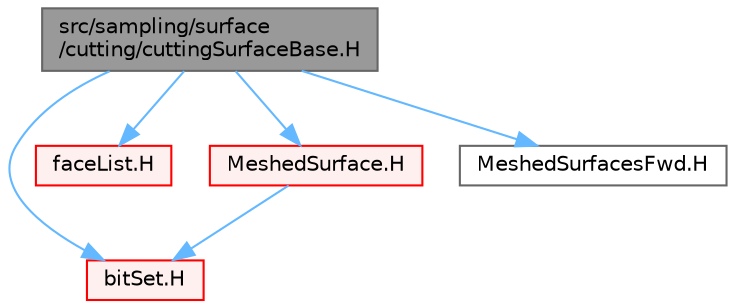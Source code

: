 digraph "src/sampling/surface/cutting/cuttingSurfaceBase.H"
{
 // LATEX_PDF_SIZE
  bgcolor="transparent";
  edge [fontname=Helvetica,fontsize=10,labelfontname=Helvetica,labelfontsize=10];
  node [fontname=Helvetica,fontsize=10,shape=box,height=0.2,width=0.4];
  Node1 [id="Node000001",label="src/sampling/surface\l/cutting/cuttingSurfaceBase.H",height=0.2,width=0.4,color="gray40", fillcolor="grey60", style="filled", fontcolor="black",tooltip=" "];
  Node1 -> Node2 [id="edge1_Node000001_Node000002",color="steelblue1",style="solid",tooltip=" "];
  Node2 [id="Node000002",label="bitSet.H",height=0.2,width=0.4,color="red", fillcolor="#FFF0F0", style="filled",URL="$bitSet_8H.html",tooltip=" "];
  Node1 -> Node123 [id="edge2_Node000001_Node000123",color="steelblue1",style="solid",tooltip=" "];
  Node123 [id="Node000123",label="faceList.H",height=0.2,width=0.4,color="red", fillcolor="#FFF0F0", style="filled",URL="$faceList_8H.html",tooltip=" "];
  Node1 -> Node213 [id="edge3_Node000001_Node000213",color="steelblue1",style="solid",tooltip=" "];
  Node213 [id="Node000213",label="MeshedSurface.H",height=0.2,width=0.4,color="red", fillcolor="#FFF0F0", style="filled",URL="$MeshedSurface_8H.html",tooltip=" "];
  Node213 -> Node2 [id="edge4_Node000213_Node000002",color="steelblue1",style="solid",tooltip=" "];
  Node1 -> Node265 [id="edge5_Node000001_Node000265",color="steelblue1",style="solid",tooltip=" "];
  Node265 [id="Node000265",label="MeshedSurfacesFwd.H",height=0.2,width=0.4,color="grey40", fillcolor="white", style="filled",URL="$MeshedSurfacesFwd_8H.html",tooltip=" "];
}
